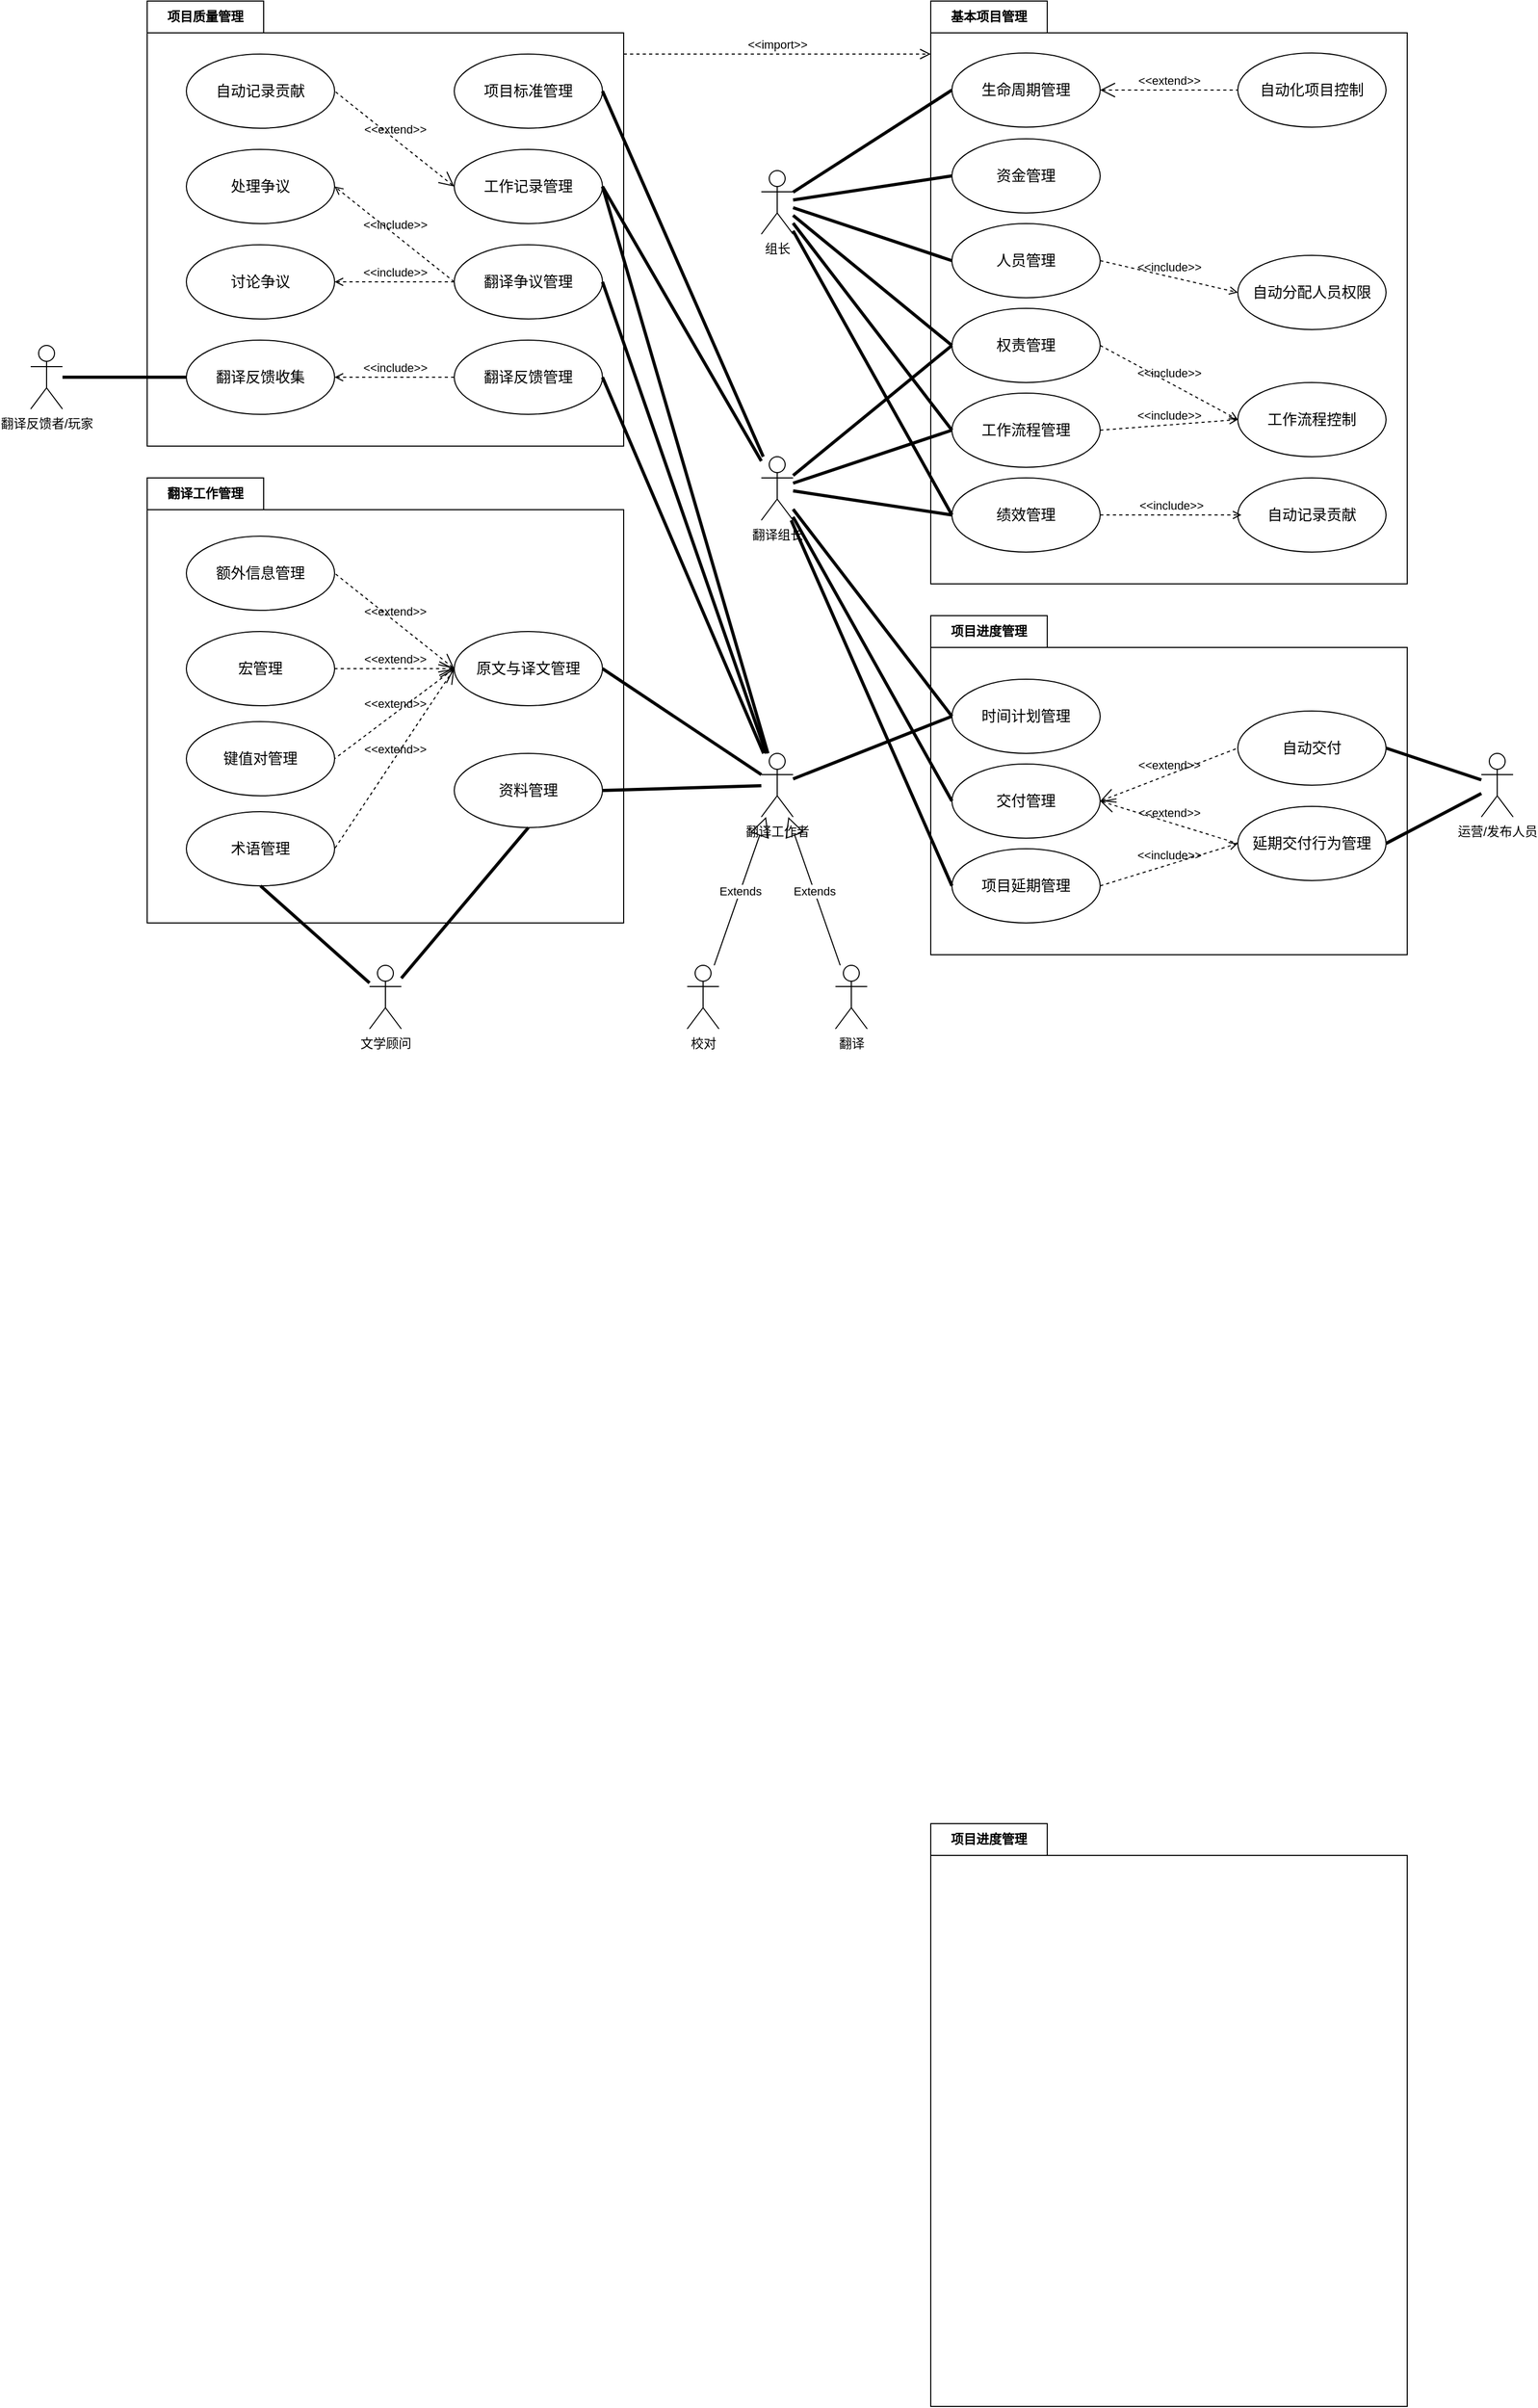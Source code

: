<mxfile version="24.1.0" type="github">
  <diagram name="第 1 页" id="XMCmuNNpwi6yQyDi8KN_">
    <mxGraphModel dx="2764" dy="1164" grid="1" gridSize="10" guides="1" tooltips="1" connect="1" arrows="1" fold="1" page="1" pageScale="1" pageWidth="827" pageHeight="1169" math="0" shadow="0">
      <root>
        <mxCell id="0" />
        <mxCell id="1" parent="0" />
        <mxCell id="d9nqhnPJKK4CRUgYfxAU-1" value="" style="group" vertex="1" connectable="0" parent="1">
          <mxGeometry x="195" y="80" width="500" height="550" as="geometry" />
        </mxCell>
        <mxCell id="w03qMkmHj91M_tau26hN-21" value="基本项目管理" style="shape=folder;fontStyle=1;tabWidth=110;tabHeight=30;tabPosition=left;html=1;boundedLbl=1;labelInHeader=1;container=0;collapsible=0;whiteSpace=wrap;" parent="d9nqhnPJKK4CRUgYfxAU-1" vertex="1">
          <mxGeometry x="25" width="450" height="550" as="geometry" />
        </mxCell>
        <mxCell id="w03qMkmHj91M_tau26hN-22" value="" style="html=1;strokeColor=none;resizeWidth=1;resizeHeight=1;fillColor=none;part=1;connectable=0;allowArrows=0;deletable=0;whiteSpace=wrap;" parent="d9nqhnPJKK4CRUgYfxAU-1" vertex="1">
          <mxGeometry y="30" width="500" height="441" as="geometry">
            <mxPoint y="30" as="offset" />
          </mxGeometry>
        </mxCell>
        <mxCell id="w03qMkmHj91M_tau26hN-15" value="生命周期管理" style="ellipse;whiteSpace=wrap;html=1;fontSize=14;" parent="d9nqhnPJKK4CRUgYfxAU-1" vertex="1">
          <mxGeometry x="45" y="49" width="140" height="70" as="geometry" />
        </mxCell>
        <mxCell id="w03qMkmHj91M_tau26hN-16" value="工作流程管理" style="ellipse;whiteSpace=wrap;html=1;fontSize=14;" parent="d9nqhnPJKK4CRUgYfxAU-1" vertex="1">
          <mxGeometry x="45" y="370" width="140" height="70" as="geometry" />
        </mxCell>
        <mxCell id="w03qMkmHj91M_tau26hN-17" value="人员管理" style="ellipse;whiteSpace=wrap;html=1;fontSize=14;" parent="d9nqhnPJKK4CRUgYfxAU-1" vertex="1">
          <mxGeometry x="45" y="210" width="140" height="70" as="geometry" />
        </mxCell>
        <mxCell id="w03qMkmHj91M_tau26hN-18" value="权责管理" style="ellipse;whiteSpace=wrap;html=1;fontSize=14;" parent="d9nqhnPJKK4CRUgYfxAU-1" vertex="1">
          <mxGeometry x="45" y="290" width="140" height="70" as="geometry" />
        </mxCell>
        <mxCell id="w03qMkmHj91M_tau26hN-19" value="绩效管理" style="ellipse;whiteSpace=wrap;html=1;fontSize=14;" parent="d9nqhnPJKK4CRUgYfxAU-1" vertex="1">
          <mxGeometry x="45" y="450" width="140" height="70" as="geometry" />
        </mxCell>
        <mxCell id="w03qMkmHj91M_tau26hN-20" value="资金管理" style="ellipse;whiteSpace=wrap;html=1;fontSize=14;" parent="d9nqhnPJKK4CRUgYfxAU-1" vertex="1">
          <mxGeometry x="45" y="130" width="140" height="70" as="geometry" />
        </mxCell>
        <mxCell id="w03qMkmHj91M_tau26hN-41" value="&lt;font style=&quot;font-size: 14px;&quot;&gt;自动分配人员权限&lt;/font&gt;" style="ellipse;whiteSpace=wrap;html=1;" parent="d9nqhnPJKK4CRUgYfxAU-1" vertex="1">
          <mxGeometry x="315" y="240" width="140" height="70" as="geometry" />
        </mxCell>
        <mxCell id="w03qMkmHj91M_tau26hN-42" value="&lt;font style=&quot;font-size: 14px;&quot;&gt;工作流程控制&lt;/font&gt;" style="ellipse;whiteSpace=wrap;html=1;" parent="d9nqhnPJKK4CRUgYfxAU-1" vertex="1">
          <mxGeometry x="315" y="360" width="140" height="70" as="geometry" />
        </mxCell>
        <mxCell id="w03qMkmHj91M_tau26hN-43" value="&lt;font style=&quot;font-size: 14px;&quot;&gt;自动记录贡献&lt;/font&gt;" style="ellipse;whiteSpace=wrap;html=1;" parent="d9nqhnPJKK4CRUgYfxAU-1" vertex="1">
          <mxGeometry x="315" y="450" width="140" height="70" as="geometry" />
        </mxCell>
        <mxCell id="w03qMkmHj91M_tau26hN-45" value="&amp;lt;&amp;lt;include&amp;gt;&amp;gt;" style="html=1;verticalAlign=bottom;labelBackgroundColor=none;endArrow=open;endFill=0;dashed=1;rounded=0;exitX=1;exitY=0.5;exitDx=0;exitDy=0;entryX=0;entryY=0.5;entryDx=0;entryDy=0;" parent="d9nqhnPJKK4CRUgYfxAU-1" source="w03qMkmHj91M_tau26hN-17" target="w03qMkmHj91M_tau26hN-41" edge="1">
          <mxGeometry width="160" relative="1" as="geometry">
            <mxPoint x="225" y="230" as="sourcePoint" />
            <mxPoint x="385" y="230" as="targetPoint" />
          </mxGeometry>
        </mxCell>
        <mxCell id="w03qMkmHj91M_tau26hN-46" value="&amp;lt;&amp;lt;include&amp;gt;&amp;gt;" style="html=1;verticalAlign=bottom;labelBackgroundColor=none;endArrow=open;endFill=0;dashed=1;rounded=0;exitX=1;exitY=0.5;exitDx=0;exitDy=0;entryX=0;entryY=0.5;entryDx=0;entryDy=0;" parent="d9nqhnPJKK4CRUgYfxAU-1" source="w03qMkmHj91M_tau26hN-18" target="w03qMkmHj91M_tau26hN-42" edge="1">
          <mxGeometry width="160" relative="1" as="geometry">
            <mxPoint x="-45" y="530" as="sourcePoint" />
            <mxPoint x="85" y="560" as="targetPoint" />
          </mxGeometry>
        </mxCell>
        <mxCell id="w03qMkmHj91M_tau26hN-47" value="&amp;lt;&amp;lt;include&amp;gt;&amp;gt;" style="html=1;verticalAlign=bottom;labelBackgroundColor=none;endArrow=open;endFill=0;dashed=1;rounded=0;exitX=1;exitY=0.5;exitDx=0;exitDy=0;entryX=0;entryY=0.5;entryDx=0;entryDy=0;" parent="d9nqhnPJKK4CRUgYfxAU-1" source="w03qMkmHj91M_tau26hN-16" target="w03qMkmHj91M_tau26hN-42" edge="1">
          <mxGeometry width="160" relative="1" as="geometry">
            <mxPoint x="185" y="400" as="sourcePoint" />
            <mxPoint x="315" y="400" as="targetPoint" />
          </mxGeometry>
        </mxCell>
        <mxCell id="w03qMkmHj91M_tau26hN-49" value="&amp;lt;&amp;lt;include&amp;gt;&amp;gt;" style="html=1;verticalAlign=bottom;labelBackgroundColor=none;endArrow=open;endFill=0;dashed=1;rounded=0;exitX=1;exitY=0.5;exitDx=0;exitDy=0;entryX=0;entryY=0.5;entryDx=0;entryDy=0;" parent="d9nqhnPJKK4CRUgYfxAU-1" source="w03qMkmHj91M_tau26hN-19" edge="1">
          <mxGeometry width="160" relative="1" as="geometry">
            <mxPoint x="185" y="485" as="sourcePoint" />
            <mxPoint x="318.417" y="485" as="targetPoint" />
          </mxGeometry>
        </mxCell>
        <mxCell id="w03qMkmHj91M_tau26hN-51" value="&lt;font style=&quot;font-size: 14px;&quot;&gt;自动化项目控制&lt;/font&gt;" style="ellipse;whiteSpace=wrap;html=1;" parent="d9nqhnPJKK4CRUgYfxAU-1" vertex="1">
          <mxGeometry x="315" y="49" width="140" height="70" as="geometry" />
        </mxCell>
        <mxCell id="w03qMkmHj91M_tau26hN-52" value="&amp;lt;&amp;lt;extend&amp;gt;&amp;gt;" style="edgeStyle=none;html=1;startArrow=open;endArrow=none;startSize=12;verticalAlign=bottom;dashed=1;labelBackgroundColor=none;rounded=0;entryX=0;entryY=0.5;entryDx=0;entryDy=0;exitX=1;exitY=0.5;exitDx=0;exitDy=0;" parent="d9nqhnPJKK4CRUgYfxAU-1" source="w03qMkmHj91M_tau26hN-15" target="w03qMkmHj91M_tau26hN-51" edge="1">
          <mxGeometry width="160" relative="1" as="geometry">
            <mxPoint x="555" y="120" as="sourcePoint" />
            <mxPoint x="715" y="120" as="targetPoint" />
          </mxGeometry>
        </mxCell>
        <mxCell id="w03qMkmHj91M_tau26hN-1" value="组长" style="shape=umlActor;verticalLabelPosition=bottom;verticalAlign=top;html=1;" parent="1" vertex="1">
          <mxGeometry x="60" y="240" width="30" height="60" as="geometry" />
        </mxCell>
        <mxCell id="w03qMkmHj91M_tau26hN-27" value="" style="endArrow=none;startArrow=none;endFill=0;startFill=0;endSize=8;html=1;verticalAlign=bottom;labelBackgroundColor=none;strokeWidth=3;rounded=0;entryX=0;entryY=0.5;entryDx=0;entryDy=0;" parent="1" source="w03qMkmHj91M_tau26hN-1" target="w03qMkmHj91M_tau26hN-15" edge="1">
          <mxGeometry width="160" relative="1" as="geometry">
            <mxPoint x="70" y="380" as="sourcePoint" />
            <mxPoint x="230" y="380" as="targetPoint" />
          </mxGeometry>
        </mxCell>
        <mxCell id="w03qMkmHj91M_tau26hN-28" value="" style="endArrow=none;startArrow=none;endFill=0;startFill=0;endSize=8;html=1;verticalAlign=bottom;labelBackgroundColor=none;strokeWidth=3;rounded=0;entryX=0;entryY=0.5;entryDx=0;entryDy=0;" parent="1" source="w03qMkmHj91M_tau26hN-1" target="w03qMkmHj91M_tau26hN-16" edge="1">
          <mxGeometry width="160" relative="1" as="geometry">
            <mxPoint x="620" y="686" as="sourcePoint" />
            <mxPoint x="690" y="640" as="targetPoint" />
          </mxGeometry>
        </mxCell>
        <mxCell id="w03qMkmHj91M_tau26hN-29" value="" style="endArrow=none;startArrow=none;endFill=0;startFill=0;endSize=8;html=1;verticalAlign=bottom;labelBackgroundColor=none;strokeWidth=3;rounded=0;entryX=0;entryY=0.5;entryDx=0;entryDy=0;" parent="1" source="w03qMkmHj91M_tau26hN-1" target="w03qMkmHj91M_tau26hN-17" edge="1">
          <mxGeometry width="160" relative="1" as="geometry">
            <mxPoint x="620" y="686" as="sourcePoint" />
            <mxPoint x="690" y="640" as="targetPoint" />
          </mxGeometry>
        </mxCell>
        <mxCell id="w03qMkmHj91M_tau26hN-32" value="" style="endArrow=none;startArrow=none;endFill=0;startFill=0;endSize=8;html=1;verticalAlign=bottom;labelBackgroundColor=none;strokeWidth=3;rounded=0;exitX=0;exitY=0.5;exitDx=0;exitDy=0;" parent="1" source="w03qMkmHj91M_tau26hN-18" target="w03qMkmHj91M_tau26hN-1" edge="1">
          <mxGeometry width="160" relative="1" as="geometry">
            <mxPoint x="20" y="666" as="sourcePoint" />
            <mxPoint x="90" y="620" as="targetPoint" />
          </mxGeometry>
        </mxCell>
        <mxCell id="w03qMkmHj91M_tau26hN-33" value="" style="endArrow=none;startArrow=none;endFill=0;startFill=0;endSize=8;html=1;verticalAlign=bottom;labelBackgroundColor=none;strokeWidth=3;rounded=0;exitX=0;exitY=0.5;exitDx=0;exitDy=0;" parent="1" source="w03qMkmHj91M_tau26hN-19" target="w03qMkmHj91M_tau26hN-1" edge="1">
          <mxGeometry width="160" relative="1" as="geometry">
            <mxPoint x="50" y="656" as="sourcePoint" />
            <mxPoint x="120" y="610" as="targetPoint" />
          </mxGeometry>
        </mxCell>
        <mxCell id="w03qMkmHj91M_tau26hN-34" value="" style="endArrow=none;startArrow=none;endFill=0;startFill=0;endSize=8;html=1;verticalAlign=bottom;labelBackgroundColor=none;strokeWidth=3;rounded=0;exitX=0;exitY=0.5;exitDx=0;exitDy=0;" parent="1" source="w03qMkmHj91M_tau26hN-20" target="w03qMkmHj91M_tau26hN-1" edge="1">
          <mxGeometry width="160" relative="1" as="geometry">
            <mxPoint x="20" y="736" as="sourcePoint" />
            <mxPoint x="90" y="690" as="targetPoint" />
          </mxGeometry>
        </mxCell>
        <mxCell id="w03qMkmHj91M_tau26hN-35" value="翻译组长" style="shape=umlActor;html=1;verticalLabelPosition=bottom;verticalAlign=top;align=center;" parent="1" vertex="1">
          <mxGeometry x="60" y="510" width="30" height="60" as="geometry" />
        </mxCell>
        <mxCell id="w03qMkmHj91M_tau26hN-38" value="" style="endArrow=none;startArrow=none;endFill=0;startFill=0;endSize=8;html=1;verticalAlign=bottom;labelBackgroundColor=none;strokeWidth=3;rounded=0;exitX=0;exitY=0.5;exitDx=0;exitDy=0;" parent="1" source="w03qMkmHj91M_tau26hN-16" target="w03qMkmHj91M_tau26hN-35" edge="1">
          <mxGeometry width="160" relative="1" as="geometry">
            <mxPoint x="110" y="660" as="sourcePoint" />
            <mxPoint x="200" y="580" as="targetPoint" />
          </mxGeometry>
        </mxCell>
        <mxCell id="w03qMkmHj91M_tau26hN-39" value="" style="endArrow=none;startArrow=none;endFill=0;startFill=0;endSize=8;html=1;verticalAlign=bottom;labelBackgroundColor=none;strokeWidth=3;rounded=0;exitX=0;exitY=0.5;exitDx=0;exitDy=0;" parent="1" source="w03qMkmHj91M_tau26hN-18" target="w03qMkmHj91M_tau26hN-35" edge="1">
          <mxGeometry width="160" relative="1" as="geometry">
            <mxPoint x="10" y="586" as="sourcePoint" />
            <mxPoint x="80" y="540" as="targetPoint" />
          </mxGeometry>
        </mxCell>
        <mxCell id="w03qMkmHj91M_tau26hN-40" value="" style="endArrow=none;startArrow=none;endFill=0;startFill=0;endSize=8;html=1;verticalAlign=bottom;labelBackgroundColor=none;strokeWidth=3;rounded=0;exitX=0;exitY=0.5;exitDx=0;exitDy=0;" parent="1" source="w03qMkmHj91M_tau26hN-19" target="w03qMkmHj91M_tau26hN-35" edge="1">
          <mxGeometry width="160" relative="1" as="geometry">
            <mxPoint x="50" y="586" as="sourcePoint" />
            <mxPoint x="120" y="540" as="targetPoint" />
          </mxGeometry>
        </mxCell>
        <mxCell id="d9nqhnPJKK4CRUgYfxAU-2" value="项目进度管理" style="shape=folder;fontStyle=1;tabWidth=110;tabHeight=30;tabPosition=left;html=1;boundedLbl=1;labelInHeader=1;container=0;collapsible=0;whiteSpace=wrap;" vertex="1" parent="1">
          <mxGeometry x="220" y="660" width="450" height="320" as="geometry" />
        </mxCell>
        <mxCell id="d9nqhnPJKK4CRUgYfxAU-3" value="翻译工作管理" style="shape=folder;fontStyle=1;tabWidth=110;tabHeight=30;tabPosition=left;html=1;boundedLbl=1;labelInHeader=1;container=0;collapsible=0;whiteSpace=wrap;" vertex="1" parent="1">
          <mxGeometry x="-520" y="530" width="450" height="420" as="geometry" />
        </mxCell>
        <mxCell id="d9nqhnPJKK4CRUgYfxAU-4" value="项目进度管理" style="shape=folder;fontStyle=1;tabWidth=110;tabHeight=30;tabPosition=left;html=1;boundedLbl=1;labelInHeader=1;container=0;collapsible=0;whiteSpace=wrap;" vertex="1" parent="1">
          <mxGeometry x="220" y="1800" width="450" height="550" as="geometry" />
        </mxCell>
        <mxCell id="d9nqhnPJKK4CRUgYfxAU-6" value="项目质量管理" style="shape=folder;fontStyle=1;tabWidth=110;tabHeight=30;tabPosition=left;html=1;boundedLbl=1;labelInHeader=1;container=0;collapsible=0;whiteSpace=wrap;" vertex="1" parent="1">
          <mxGeometry x="-520" y="80" width="450" height="420" as="geometry" />
        </mxCell>
        <mxCell id="d9nqhnPJKK4CRUgYfxAU-7" value="&lt;span style=&quot;font-size:10.5pt;mso-bidi-font-size:11.0pt;&lt;br/&gt;font-family:等线;mso-ascii-theme-font:minor-latin;mso-fareast-theme-font:minor-fareast;&lt;br/&gt;mso-hansi-theme-font:minor-latin;mso-bidi-font-family:&amp;quot;Times New Roman&amp;quot;;&lt;br/&gt;mso-bidi-theme-font:minor-bidi;mso-ansi-language:EN-US;mso-fareast-language:&lt;br/&gt;ZH-CN;mso-bidi-language:AR-SA&quot;&gt;时间计划管理&lt;/span&gt;" style="ellipse;whiteSpace=wrap;html=1;" vertex="1" parent="1">
          <mxGeometry x="240" y="720" width="140" height="70" as="geometry" />
        </mxCell>
        <mxCell id="d9nqhnPJKK4CRUgYfxAU-9" value="翻译工作者" style="shape=umlActor;html=1;verticalLabelPosition=bottom;verticalAlign=top;align=center;" vertex="1" parent="1">
          <mxGeometry x="60" y="790" width="30" height="60" as="geometry" />
        </mxCell>
        <mxCell id="d9nqhnPJKK4CRUgYfxAU-11" value="翻译" style="shape=umlActor;html=1;verticalLabelPosition=bottom;verticalAlign=top;align=center;" vertex="1" parent="1">
          <mxGeometry x="130" y="990" width="30" height="60" as="geometry" />
        </mxCell>
        <mxCell id="d9nqhnPJKK4CRUgYfxAU-12" value="校对" style="shape=umlActor;html=1;verticalLabelPosition=bottom;verticalAlign=top;align=center;" vertex="1" parent="1">
          <mxGeometry x="-10" y="990" width="30" height="60" as="geometry" />
        </mxCell>
        <mxCell id="d9nqhnPJKK4CRUgYfxAU-14" value="Extends" style="endArrow=block;endSize=16;endFill=0;html=1;rounded=0;" edge="1" parent="1" source="d9nqhnPJKK4CRUgYfxAU-11" target="d9nqhnPJKK4CRUgYfxAU-9">
          <mxGeometry width="160" relative="1" as="geometry">
            <mxPoint x="30" y="890" as="sourcePoint" />
            <mxPoint x="190" y="890" as="targetPoint" />
          </mxGeometry>
        </mxCell>
        <mxCell id="d9nqhnPJKK4CRUgYfxAU-15" value="Extends" style="endArrow=block;endSize=16;endFill=0;html=1;rounded=0;" edge="1" parent="1" source="d9nqhnPJKK4CRUgYfxAU-12" target="d9nqhnPJKK4CRUgYfxAU-9">
          <mxGeometry width="160" relative="1" as="geometry">
            <mxPoint x="80" y="850" as="sourcePoint" />
            <mxPoint x="240" y="850" as="targetPoint" />
          </mxGeometry>
        </mxCell>
        <mxCell id="d9nqhnPJKK4CRUgYfxAU-17" value="运营/发布人员" style="shape=umlActor;verticalLabelPosition=bottom;verticalAlign=top;html=1;outlineConnect=0;" vertex="1" parent="1">
          <mxGeometry x="740" y="790" width="30" height="60" as="geometry" />
        </mxCell>
        <mxCell id="d9nqhnPJKK4CRUgYfxAU-18" value="&lt;span style=&quot;font-size:10.5pt;mso-bidi-font-size:11.0pt;&lt;br/&gt;font-family:等线;mso-ascii-theme-font:minor-latin;mso-fareast-theme-font:minor-fareast;&lt;br/&gt;mso-hansi-theme-font:minor-latin;mso-bidi-font-family:&amp;quot;Times New Roman&amp;quot;;&lt;br/&gt;mso-bidi-theme-font:minor-bidi;mso-ansi-language:EN-US;mso-fareast-language:&lt;br/&gt;ZH-CN;mso-bidi-language:AR-SA&quot;&gt;交付管理&lt;/span&gt;" style="ellipse;whiteSpace=wrap;html=1;" vertex="1" parent="1">
          <mxGeometry x="240" y="800" width="140" height="70" as="geometry" />
        </mxCell>
        <mxCell id="d9nqhnPJKK4CRUgYfxAU-19" value="&lt;span style=&quot;font-size:10.5pt;mso-bidi-font-size:11.0pt;&lt;br/&gt;font-family:等线;mso-ascii-theme-font:minor-latin;mso-fareast-theme-font:minor-fareast;&lt;br/&gt;mso-hansi-theme-font:minor-latin;mso-bidi-font-family:&amp;quot;Times New Roman&amp;quot;;&lt;br/&gt;mso-bidi-theme-font:minor-bidi;mso-ansi-language:EN-US;mso-fareast-language:&lt;br/&gt;ZH-CN;mso-bidi-language:AR-SA&quot;&gt;项目延期管理&lt;/span&gt;" style="ellipse;whiteSpace=wrap;html=1;" vertex="1" parent="1">
          <mxGeometry x="240" y="880" width="140" height="70" as="geometry" />
        </mxCell>
        <mxCell id="d9nqhnPJKK4CRUgYfxAU-21" value="" style="endArrow=none;startArrow=none;endFill=0;startFill=0;endSize=8;html=1;verticalAlign=bottom;labelBackgroundColor=none;strokeWidth=3;rounded=0;exitX=0;exitY=0.5;exitDx=0;exitDy=0;" edge="1" parent="1" source="d9nqhnPJKK4CRUgYfxAU-7" target="w03qMkmHj91M_tau26hN-35">
          <mxGeometry width="160" relative="1" as="geometry">
            <mxPoint x="120" y="756" as="sourcePoint" />
            <mxPoint x="190" y="710" as="targetPoint" />
          </mxGeometry>
        </mxCell>
        <mxCell id="d9nqhnPJKK4CRUgYfxAU-22" value="" style="endArrow=none;startArrow=none;endFill=0;startFill=0;endSize=8;html=1;verticalAlign=bottom;labelBackgroundColor=none;strokeWidth=3;rounded=0;exitX=0;exitY=0.5;exitDx=0;exitDy=0;" edge="1" parent="1" source="d9nqhnPJKK4CRUgYfxAU-18" target="w03qMkmHj91M_tau26hN-35">
          <mxGeometry width="160" relative="1" as="geometry">
            <mxPoint x="-30" y="696" as="sourcePoint" />
            <mxPoint x="40" y="650" as="targetPoint" />
          </mxGeometry>
        </mxCell>
        <mxCell id="d9nqhnPJKK4CRUgYfxAU-23" value="" style="endArrow=none;startArrow=none;endFill=0;startFill=0;endSize=8;html=1;verticalAlign=bottom;labelBackgroundColor=none;strokeWidth=3;rounded=0;exitX=0;exitY=0.5;exitDx=0;exitDy=0;" edge="1" parent="1" source="d9nqhnPJKK4CRUgYfxAU-19" target="w03qMkmHj91M_tau26hN-35">
          <mxGeometry width="160" relative="1" as="geometry">
            <mxPoint x="40" y="766" as="sourcePoint" />
            <mxPoint x="110" y="720" as="targetPoint" />
          </mxGeometry>
        </mxCell>
        <mxCell id="d9nqhnPJKK4CRUgYfxAU-25" value="&lt;font style=&quot;font-size: 14px;&quot;&gt;自动交付&lt;/font&gt;" style="ellipse;whiteSpace=wrap;html=1;strokeColor=default;align=center;verticalAlign=middle;fontFamily=Helvetica;fontSize=12;fontColor=default;fillColor=default;" vertex="1" parent="1">
          <mxGeometry x="510" y="750" width="140" height="70" as="geometry" />
        </mxCell>
        <mxCell id="d9nqhnPJKK4CRUgYfxAU-26" value="&lt;font style=&quot;font-size: 14px;&quot;&gt;延期交付行为管理&lt;/font&gt;" style="ellipse;whiteSpace=wrap;html=1;" vertex="1" parent="1">
          <mxGeometry x="510" y="840" width="140" height="70" as="geometry" />
        </mxCell>
        <mxCell id="d9nqhnPJKK4CRUgYfxAU-28" value="" style="endArrow=none;startArrow=none;endFill=0;startFill=0;endSize=8;html=1;verticalAlign=bottom;labelBackgroundColor=none;strokeWidth=3;rounded=0;exitX=1;exitY=0.5;exitDx=0;exitDy=0;" edge="1" parent="1" source="d9nqhnPJKK4CRUgYfxAU-25" target="d9nqhnPJKK4CRUgYfxAU-17">
          <mxGeometry width="160" relative="1" as="geometry">
            <mxPoint x="710" y="766" as="sourcePoint" />
            <mxPoint x="780" y="720" as="targetPoint" />
          </mxGeometry>
        </mxCell>
        <mxCell id="d9nqhnPJKK4CRUgYfxAU-29" value="" style="endArrow=none;startArrow=none;endFill=0;startFill=0;endSize=8;html=1;verticalAlign=bottom;labelBackgroundColor=none;strokeWidth=3;rounded=0;exitX=1;exitY=0.5;exitDx=0;exitDy=0;" edge="1" parent="1" source="d9nqhnPJKK4CRUgYfxAU-26" target="d9nqhnPJKK4CRUgYfxAU-17">
          <mxGeometry width="160" relative="1" as="geometry">
            <mxPoint x="730" y="966" as="sourcePoint" />
            <mxPoint x="800" y="920" as="targetPoint" />
          </mxGeometry>
        </mxCell>
        <mxCell id="d9nqhnPJKK4CRUgYfxAU-30" value="&amp;lt;&amp;lt;extend&amp;gt;&amp;gt;" style="edgeStyle=none;html=1;startArrow=open;endArrow=none;startSize=12;verticalAlign=bottom;dashed=1;labelBackgroundColor=none;rounded=0;entryX=0;entryY=0.5;entryDx=0;entryDy=0;exitX=1;exitY=0.5;exitDx=0;exitDy=0;" edge="1" parent="1" source="d9nqhnPJKK4CRUgYfxAU-18" target="d9nqhnPJKK4CRUgYfxAU-25">
          <mxGeometry width="160" relative="1" as="geometry">
            <mxPoint x="430.0" y="780" as="sourcePoint" />
            <mxPoint x="560.0" y="780" as="targetPoint" />
          </mxGeometry>
        </mxCell>
        <mxCell id="d9nqhnPJKK4CRUgYfxAU-31" value="&amp;lt;&amp;lt;extend&amp;gt;&amp;gt;" style="edgeStyle=none;html=1;startArrow=open;endArrow=none;startSize=12;verticalAlign=bottom;dashed=1;labelBackgroundColor=none;rounded=0;entryX=0;entryY=0.5;entryDx=0;entryDy=0;exitX=1;exitY=0.5;exitDx=0;exitDy=0;" edge="1" parent="1" source="d9nqhnPJKK4CRUgYfxAU-18" target="d9nqhnPJKK4CRUgYfxAU-26">
          <mxGeometry width="160" relative="1" as="geometry">
            <mxPoint x="370.0" y="880" as="sourcePoint" />
            <mxPoint x="500.0" y="880" as="targetPoint" />
          </mxGeometry>
        </mxCell>
        <mxCell id="d9nqhnPJKK4CRUgYfxAU-33" value="&amp;lt;&amp;lt;include&amp;gt;&amp;gt;" style="html=1;verticalAlign=bottom;labelBackgroundColor=none;endArrow=open;endFill=0;dashed=1;rounded=0;exitX=1;exitY=0.5;exitDx=0;exitDy=0;entryX=0;entryY=0.5;entryDx=0;entryDy=0;" edge="1" parent="1" source="d9nqhnPJKK4CRUgYfxAU-19" target="d9nqhnPJKK4CRUgYfxAU-26">
          <mxGeometry width="160" relative="1" as="geometry">
            <mxPoint x="400" y="910" as="sourcePoint" />
            <mxPoint x="530" y="940" as="targetPoint" />
          </mxGeometry>
        </mxCell>
        <mxCell id="d9nqhnPJKK4CRUgYfxAU-34" value="" style="endArrow=none;startArrow=none;endFill=0;startFill=0;endSize=8;html=1;verticalAlign=bottom;labelBackgroundColor=none;strokeWidth=3;rounded=0;entryX=0;entryY=0.5;entryDx=0;entryDy=0;" edge="1" parent="1" source="d9nqhnPJKK4CRUgYfxAU-9" target="d9nqhnPJKK4CRUgYfxAU-7">
          <mxGeometry width="160" relative="1" as="geometry">
            <mxPoint x="150" y="876" as="sourcePoint" />
            <mxPoint x="220" y="830" as="targetPoint" />
          </mxGeometry>
        </mxCell>
        <mxCell id="d9nqhnPJKK4CRUgYfxAU-35" value="翻译反馈管理" style="ellipse;whiteSpace=wrap;html=1;fontSize=14;" vertex="1" parent="1">
          <mxGeometry x="-230" y="400" width="140" height="70" as="geometry" />
        </mxCell>
        <mxCell id="d9nqhnPJKK4CRUgYfxAU-36" value="工作记录管理" style="ellipse;whiteSpace=wrap;html=1;fontSize=14;" vertex="1" parent="1">
          <mxGeometry x="-230" y="220" width="140" height="70" as="geometry" />
        </mxCell>
        <mxCell id="d9nqhnPJKK4CRUgYfxAU-37" value="翻译争议管理" style="ellipse;whiteSpace=wrap;html=1;fontSize=14;" vertex="1" parent="1">
          <mxGeometry x="-230" y="310" width="140" height="70" as="geometry" />
        </mxCell>
        <mxCell id="d9nqhnPJKK4CRUgYfxAU-38" value="项目标准管理" style="ellipse;whiteSpace=wrap;html=1;fontSize=14;" vertex="1" parent="1">
          <mxGeometry x="-230" y="130" width="140" height="70" as="geometry" />
        </mxCell>
        <mxCell id="d9nqhnPJKK4CRUgYfxAU-39" value="翻译反馈收集" style="ellipse;whiteSpace=wrap;html=1;fontSize=14;" vertex="1" parent="1">
          <mxGeometry x="-483" y="400" width="140" height="70" as="geometry" />
        </mxCell>
        <mxCell id="d9nqhnPJKK4CRUgYfxAU-40" value="" style="endArrow=none;startArrow=none;endFill=0;startFill=0;endSize=8;html=1;verticalAlign=bottom;labelBackgroundColor=none;strokeWidth=3;rounded=0;exitX=1;exitY=0.5;exitDx=0;exitDy=0;" edge="1" parent="1" source="d9nqhnPJKK4CRUgYfxAU-38" target="w03qMkmHj91M_tau26hN-35">
          <mxGeometry width="160" relative="1" as="geometry">
            <mxPoint y="396" as="sourcePoint" />
            <mxPoint x="70" y="350" as="targetPoint" />
          </mxGeometry>
        </mxCell>
        <mxCell id="d9nqhnPJKK4CRUgYfxAU-41" value="" style="endArrow=none;startArrow=none;endFill=0;startFill=0;endSize=8;html=1;verticalAlign=bottom;labelBackgroundColor=none;strokeWidth=3;rounded=0;entryX=1;entryY=0.5;entryDx=0;entryDy=0;" edge="1" parent="1" source="w03qMkmHj91M_tau26hN-35" target="d9nqhnPJKK4CRUgYfxAU-36">
          <mxGeometry width="160" relative="1" as="geometry">
            <mxPoint x="-190" y="656" as="sourcePoint" />
            <mxPoint x="-120" y="610" as="targetPoint" />
          </mxGeometry>
        </mxCell>
        <mxCell id="d9nqhnPJKK4CRUgYfxAU-42" value="" style="endArrow=none;startArrow=none;endFill=0;startFill=0;endSize=8;html=1;verticalAlign=bottom;labelBackgroundColor=none;strokeWidth=3;rounded=0;entryX=1;entryY=0.5;entryDx=0;entryDy=0;" edge="1" parent="1" source="d9nqhnPJKK4CRUgYfxAU-9" target="d9nqhnPJKK4CRUgYfxAU-36">
          <mxGeometry width="160" relative="1" as="geometry">
            <mxPoint x="10" y="666" as="sourcePoint" />
            <mxPoint x="80" y="620" as="targetPoint" />
          </mxGeometry>
        </mxCell>
        <mxCell id="d9nqhnPJKK4CRUgYfxAU-43" value="" style="endArrow=none;startArrow=none;endFill=0;startFill=0;endSize=8;html=1;verticalAlign=bottom;labelBackgroundColor=none;strokeWidth=3;rounded=0;entryX=1;entryY=0.5;entryDx=0;entryDy=0;" edge="1" parent="1" source="d9nqhnPJKK4CRUgYfxAU-9" target="d9nqhnPJKK4CRUgYfxAU-35">
          <mxGeometry width="160" relative="1" as="geometry">
            <mxPoint x="-160" y="584.5" as="sourcePoint" />
            <mxPoint x="-90" y="538.5" as="targetPoint" />
          </mxGeometry>
        </mxCell>
        <mxCell id="d9nqhnPJKK4CRUgYfxAU-44" value="讨论争议" style="ellipse;whiteSpace=wrap;html=1;fontSize=14;" vertex="1" parent="1">
          <mxGeometry x="-483" y="310" width="140" height="70" as="geometry" />
        </mxCell>
        <mxCell id="d9nqhnPJKK4CRUgYfxAU-45" value="处理争议" style="ellipse;whiteSpace=wrap;html=1;fontSize=14;" vertex="1" parent="1">
          <mxGeometry x="-483" y="220" width="140" height="70" as="geometry" />
        </mxCell>
        <mxCell id="d9nqhnPJKK4CRUgYfxAU-46" value="翻译反馈者/玩家" style="shape=umlActor;verticalLabelPosition=bottom;verticalAlign=top;html=1;outlineConnect=0;" vertex="1" parent="1">
          <mxGeometry x="-630" y="405" width="30" height="60" as="geometry" />
        </mxCell>
        <mxCell id="d9nqhnPJKK4CRUgYfxAU-47" value="" style="endArrow=none;startArrow=none;endFill=0;startFill=0;endSize=8;html=1;verticalAlign=bottom;labelBackgroundColor=none;strokeWidth=3;rounded=0;entryX=1;entryY=0.5;entryDx=0;entryDy=0;" edge="1" parent="1" source="d9nqhnPJKK4CRUgYfxAU-9" target="d9nqhnPJKK4CRUgYfxAU-37">
          <mxGeometry width="160" relative="1" as="geometry">
            <mxPoint x="-400" y="596" as="sourcePoint" />
            <mxPoint x="-330" y="550" as="targetPoint" />
          </mxGeometry>
        </mxCell>
        <mxCell id="d9nqhnPJKK4CRUgYfxAU-49" value="&amp;lt;&amp;lt;include&amp;gt;&amp;gt;" style="html=1;verticalAlign=bottom;labelBackgroundColor=none;endArrow=open;endFill=0;dashed=1;rounded=0;exitX=0;exitY=0.5;exitDx=0;exitDy=0;entryX=1;entryY=0.5;entryDx=0;entryDy=0;" edge="1" parent="1" source="d9nqhnPJKK4CRUgYfxAU-35" target="d9nqhnPJKK4CRUgYfxAU-39">
          <mxGeometry width="160" relative="1" as="geometry">
            <mxPoint x="-350" y="570" as="sourcePoint" />
            <mxPoint x="-220" y="600" as="targetPoint" />
          </mxGeometry>
        </mxCell>
        <mxCell id="d9nqhnPJKK4CRUgYfxAU-50" value="" style="endArrow=none;startArrow=none;endFill=0;startFill=0;endSize=8;html=1;verticalAlign=bottom;labelBackgroundColor=none;strokeWidth=3;rounded=0;exitX=0;exitY=0.5;exitDx=0;exitDy=0;" edge="1" parent="1" source="d9nqhnPJKK4CRUgYfxAU-39" target="d9nqhnPJKK4CRUgYfxAU-46">
          <mxGeometry width="160" relative="1" as="geometry">
            <mxPoint x="-690" y="566" as="sourcePoint" />
            <mxPoint x="-620" y="520" as="targetPoint" />
          </mxGeometry>
        </mxCell>
        <mxCell id="d9nqhnPJKK4CRUgYfxAU-51" value="&amp;lt;&amp;lt;include&amp;gt;&amp;gt;" style="html=1;verticalAlign=bottom;labelBackgroundColor=none;endArrow=open;endFill=0;dashed=1;rounded=0;exitX=0;exitY=0.5;exitDx=0;exitDy=0;entryX=1;entryY=0.5;entryDx=0;entryDy=0;" edge="1" parent="1" source="d9nqhnPJKK4CRUgYfxAU-37" target="d9nqhnPJKK4CRUgYfxAU-44">
          <mxGeometry width="160" relative="1" as="geometry">
            <mxPoint x="-270" y="360" as="sourcePoint" />
            <mxPoint x="-140" y="390" as="targetPoint" />
          </mxGeometry>
        </mxCell>
        <mxCell id="d9nqhnPJKK4CRUgYfxAU-53" value="&amp;lt;&amp;lt;include&amp;gt;&amp;gt;" style="html=1;verticalAlign=bottom;labelBackgroundColor=none;endArrow=open;endFill=0;dashed=1;rounded=0;exitX=0;exitY=0.5;exitDx=0;exitDy=0;entryX=1;entryY=0.5;entryDx=0;entryDy=0;" edge="1" parent="1" source="d9nqhnPJKK4CRUgYfxAU-37" target="d9nqhnPJKK4CRUgYfxAU-45">
          <mxGeometry width="160" relative="1" as="geometry">
            <mxPoint x="-290" y="290" as="sourcePoint" />
            <mxPoint x="-160" y="320" as="targetPoint" />
          </mxGeometry>
        </mxCell>
        <mxCell id="d9nqhnPJKK4CRUgYfxAU-54" value="&amp;lt;&amp;lt;import&amp;gt;&amp;gt;" style="endArrow=open;startArrow=none;endFill=0;startFill=0;endSize=8;html=1;verticalAlign=bottom;dashed=1;labelBackgroundColor=none;rounded=0;" edge="1" parent="1">
          <mxGeometry width="160" relative="1" as="geometry">
            <mxPoint x="-70" y="130" as="sourcePoint" />
            <mxPoint x="220" y="130" as="targetPoint" />
          </mxGeometry>
        </mxCell>
        <mxCell id="d9nqhnPJKK4CRUgYfxAU-55" value="自动记录贡献" style="ellipse;whiteSpace=wrap;html=1;fontSize=14;" vertex="1" parent="1">
          <mxGeometry x="-483" y="130" width="140" height="70" as="geometry" />
        </mxCell>
        <mxCell id="d9nqhnPJKK4CRUgYfxAU-56" value="&amp;lt;&amp;lt;extend&amp;gt;&amp;gt;" style="edgeStyle=none;html=1;startArrow=open;endArrow=none;startSize=12;verticalAlign=bottom;dashed=1;labelBackgroundColor=none;rounded=0;entryX=1;entryY=0.5;entryDx=0;entryDy=0;exitX=0;exitY=0.5;exitDx=0;exitDy=0;" edge="1" parent="1" source="d9nqhnPJKK4CRUgYfxAU-36" target="d9nqhnPJKK4CRUgYfxAU-55">
          <mxGeometry width="160" relative="1" as="geometry">
            <mxPoint x="-700.0" y="280" as="sourcePoint" />
            <mxPoint x="-570.0" y="280" as="targetPoint" />
          </mxGeometry>
        </mxCell>
        <mxCell id="d9nqhnPJKK4CRUgYfxAU-57" value="原文与译文管理" style="ellipse;whiteSpace=wrap;html=1;fontSize=14;" vertex="1" parent="1">
          <mxGeometry x="-230" y="675" width="140" height="70" as="geometry" />
        </mxCell>
        <mxCell id="d9nqhnPJKK4CRUgYfxAU-58" value="额外信息管理" style="ellipse;whiteSpace=wrap;html=1;fontSize=14;" vertex="1" parent="1">
          <mxGeometry x="-483" y="585" width="140" height="70" as="geometry" />
        </mxCell>
        <mxCell id="d9nqhnPJKK4CRUgYfxAU-59" value="宏管理" style="ellipse;whiteSpace=wrap;html=1;fontSize=14;" vertex="1" parent="1">
          <mxGeometry x="-483" y="675" width="140" height="70" as="geometry" />
        </mxCell>
        <mxCell id="d9nqhnPJKK4CRUgYfxAU-60" value="术语管理" style="ellipse;whiteSpace=wrap;html=1;fontSize=14;" vertex="1" parent="1">
          <mxGeometry x="-483" y="845" width="140" height="70" as="geometry" />
        </mxCell>
        <mxCell id="d9nqhnPJKK4CRUgYfxAU-61" value="资料管理" style="ellipse;whiteSpace=wrap;html=1;fontSize=14;" vertex="1" parent="1">
          <mxGeometry x="-230" y="790" width="140" height="70" as="geometry" />
        </mxCell>
        <mxCell id="d9nqhnPJKK4CRUgYfxAU-62" value="键值对管理" style="ellipse;whiteSpace=wrap;html=1;fontSize=14;" vertex="1" parent="1">
          <mxGeometry x="-483" y="760" width="140" height="70" as="geometry" />
        </mxCell>
        <mxCell id="d9nqhnPJKK4CRUgYfxAU-63" value="文学顾问" style="shape=umlActor;verticalLabelPosition=bottom;verticalAlign=top;html=1;outlineConnect=0;" vertex="1" parent="1">
          <mxGeometry x="-310" y="990" width="30" height="60" as="geometry" />
        </mxCell>
        <mxCell id="d9nqhnPJKK4CRUgYfxAU-64" value="" style="endArrow=none;startArrow=none;endFill=0;startFill=0;endSize=8;html=1;verticalAlign=bottom;labelBackgroundColor=none;strokeWidth=3;rounded=0;exitX=1;exitY=0.5;exitDx=0;exitDy=0;" edge="1" parent="1" source="d9nqhnPJKK4CRUgYfxAU-57" target="d9nqhnPJKK4CRUgYfxAU-9">
          <mxGeometry width="160" relative="1" as="geometry">
            <mxPoint x="-60" y="856" as="sourcePoint" />
            <mxPoint x="10" y="810" as="targetPoint" />
          </mxGeometry>
        </mxCell>
        <mxCell id="d9nqhnPJKK4CRUgYfxAU-65" value="" style="endArrow=none;startArrow=none;endFill=0;startFill=0;endSize=8;html=1;verticalAlign=bottom;labelBackgroundColor=none;strokeWidth=3;rounded=0;exitX=1;exitY=0.5;exitDx=0;exitDy=0;" edge="1" parent="1" source="d9nqhnPJKK4CRUgYfxAU-61" target="d9nqhnPJKK4CRUgYfxAU-9">
          <mxGeometry width="160" relative="1" as="geometry">
            <mxPoint x="-40" y="866" as="sourcePoint" />
            <mxPoint x="30" y="820" as="targetPoint" />
          </mxGeometry>
        </mxCell>
        <mxCell id="d9nqhnPJKK4CRUgYfxAU-66" value="" style="endArrow=none;startArrow=none;endFill=0;startFill=0;endSize=8;html=1;verticalAlign=bottom;labelBackgroundColor=none;strokeWidth=3;rounded=0;entryX=0.5;entryY=1;entryDx=0;entryDy=0;" edge="1" parent="1" source="d9nqhnPJKK4CRUgYfxAU-63" target="d9nqhnPJKK4CRUgYfxAU-60">
          <mxGeometry width="160" relative="1" as="geometry">
            <mxPoint x="-340" y="716" as="sourcePoint" />
            <mxPoint x="-270" y="670" as="targetPoint" />
          </mxGeometry>
        </mxCell>
        <mxCell id="d9nqhnPJKK4CRUgYfxAU-67" value="" style="endArrow=none;startArrow=none;endFill=0;startFill=0;endSize=8;html=1;verticalAlign=bottom;labelBackgroundColor=none;strokeWidth=3;rounded=0;entryX=0.5;entryY=1;entryDx=0;entryDy=0;" edge="1" parent="1" source="d9nqhnPJKK4CRUgYfxAU-63" target="d9nqhnPJKK4CRUgYfxAU-61">
          <mxGeometry width="160" relative="1" as="geometry">
            <mxPoint x="-160" y="1086" as="sourcePoint" />
            <mxPoint x="-90" y="1040" as="targetPoint" />
          </mxGeometry>
        </mxCell>
        <mxCell id="d9nqhnPJKK4CRUgYfxAU-68" value="&amp;lt;&amp;lt;extend&amp;gt;&amp;gt;" style="edgeStyle=none;html=1;startArrow=open;endArrow=none;startSize=12;verticalAlign=bottom;dashed=1;labelBackgroundColor=none;rounded=0;entryX=1;entryY=0.5;entryDx=0;entryDy=0;exitX=0;exitY=0.5;exitDx=0;exitDy=0;" edge="1" parent="1" source="d9nqhnPJKK4CRUgYfxAU-57" target="d9nqhnPJKK4CRUgYfxAU-58">
          <mxGeometry width="160" relative="1" as="geometry">
            <mxPoint x="-360.0" y="630" as="sourcePoint" />
            <mxPoint x="-230.0" y="630" as="targetPoint" />
          </mxGeometry>
        </mxCell>
        <mxCell id="d9nqhnPJKK4CRUgYfxAU-69" value="&amp;lt;&amp;lt;extend&amp;gt;&amp;gt;" style="edgeStyle=none;html=1;startArrow=open;endArrow=none;startSize=12;verticalAlign=bottom;dashed=1;labelBackgroundColor=none;rounded=0;entryX=1;entryY=0.5;entryDx=0;entryDy=0;" edge="1" parent="1" target="d9nqhnPJKK4CRUgYfxAU-62">
          <mxGeometry width="160" relative="1" as="geometry">
            <mxPoint x="-230" y="710" as="sourcePoint" />
            <mxPoint x="-680.0" y="600" as="targetPoint" />
          </mxGeometry>
        </mxCell>
        <mxCell id="d9nqhnPJKK4CRUgYfxAU-70" value="&amp;lt;&amp;lt;extend&amp;gt;&amp;gt;" style="edgeStyle=none;html=1;startArrow=open;endArrow=none;startSize=12;verticalAlign=bottom;dashed=1;labelBackgroundColor=none;rounded=0;entryX=1;entryY=0.5;entryDx=0;entryDy=0;" edge="1" parent="1" source="d9nqhnPJKK4CRUgYfxAU-57" target="d9nqhnPJKK4CRUgYfxAU-59">
          <mxGeometry width="160" relative="1" as="geometry">
            <mxPoint x="-780.0" y="730" as="sourcePoint" />
            <mxPoint x="-650.0" y="730" as="targetPoint" />
          </mxGeometry>
        </mxCell>
        <mxCell id="d9nqhnPJKK4CRUgYfxAU-72" value="&amp;lt;&amp;lt;extend&amp;gt;&amp;gt;" style="edgeStyle=none;html=1;startArrow=open;endArrow=none;startSize=12;verticalAlign=bottom;dashed=1;labelBackgroundColor=none;rounded=0;entryX=1;entryY=0.5;entryDx=0;entryDy=0;exitX=0;exitY=0.5;exitDx=0;exitDy=0;" edge="1" parent="1" source="d9nqhnPJKK4CRUgYfxAU-57" target="d9nqhnPJKK4CRUgYfxAU-60">
          <mxGeometry width="160" relative="1" as="geometry">
            <mxPoint x="-230" y="710" as="sourcePoint" />
            <mxPoint x="-470.0" y="940" as="targetPoint" />
          </mxGeometry>
        </mxCell>
      </root>
    </mxGraphModel>
  </diagram>
</mxfile>
